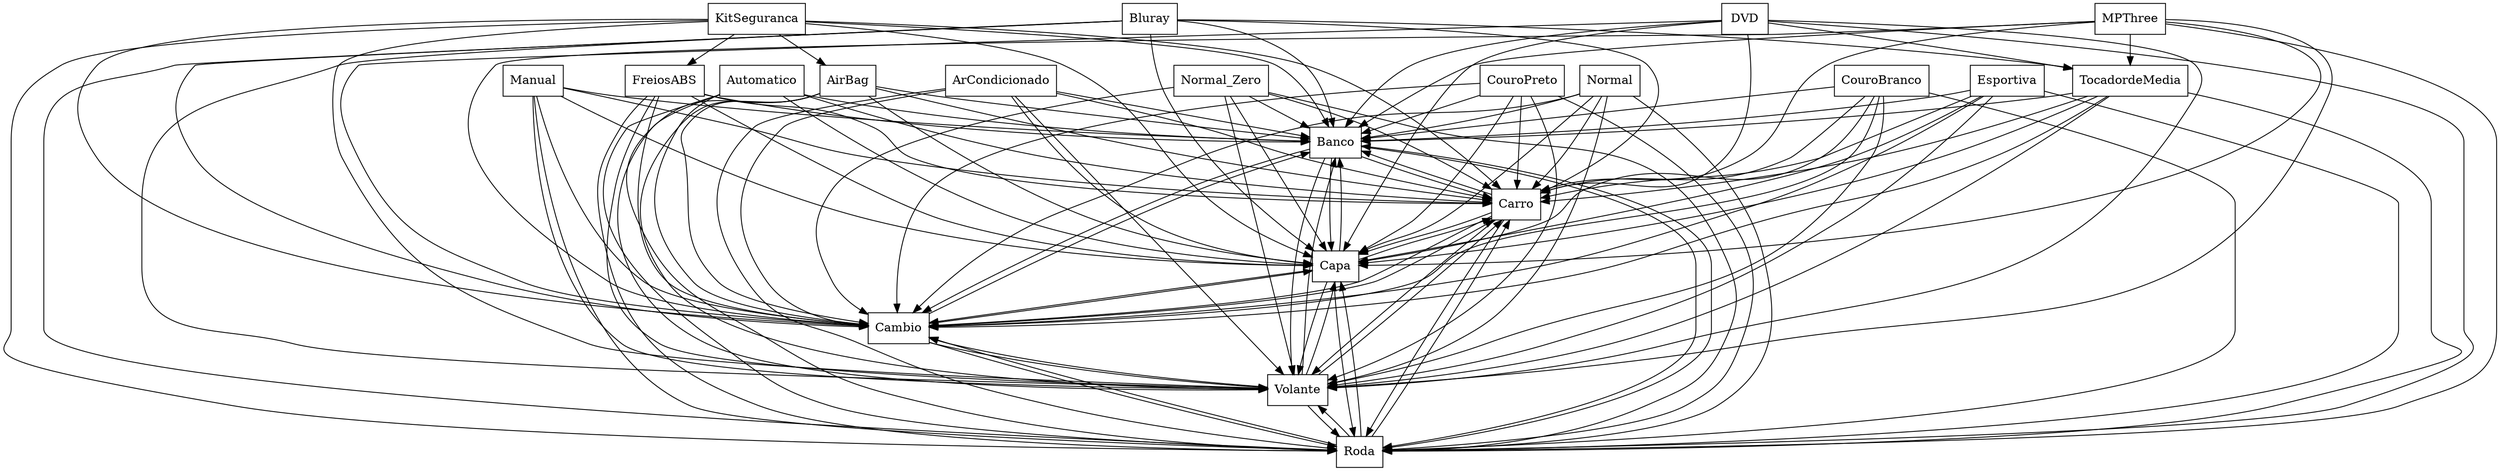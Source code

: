 digraph{
graph [rankdir=TB];
node [shape=box];
edge [arrowhead=normal];
0[label="ArCondicionado",]
1[label="TocadordeMedia",]
2[label="CouroPreto",]
3[label="MPThree",]
4[label="Manual",]
5[label="Banco",]
6[label="Carro",]
7[label="Automatico",]
8[label="Bluray",]
9[label="FreiosABS",]
10[label="Roda",]
11[label="Normal_Zero",]
12[label="Volante",]
13[label="DVD",]
14[label="AirBag",]
15[label="Normal",]
16[label="KitSeguranca",]
17[label="CouroBranco",]
18[label="Cambio",]
19[label="Esportiva",]
20[label="Capa",]
0->5[label="",]
0->6[label="",]
0->10[label="",]
0->12[label="",]
0->18[label="",]
0->20[label="",]
1->5[label="",]
1->6[label="",]
1->10[label="",]
1->12[label="",]
1->18[label="",]
1->20[label="",]
2->5[label="",]
2->6[label="",]
2->10[label="",]
2->12[label="",]
2->18[label="",]
2->20[label="",]
3->1[label="",]
3->5[label="",]
3->6[label="",]
3->10[label="",]
3->12[label="",]
3->18[label="",]
3->20[label="",]
4->5[label="",]
4->6[label="",]
4->10[label="",]
4->12[label="",]
4->18[label="",]
4->20[label="",]
5->6[label="",]
5->10[label="",]
5->12[label="",]
5->18[label="",]
5->20[label="",]
6->5[label="",]
6->10[label="",]
6->12[label="",]
6->18[label="",]
6->20[label="",]
7->5[label="",]
7->6[label="",]
7->10[label="",]
7->12[label="",]
7->18[label="",]
7->20[label="",]
8->1[label="",]
8->5[label="",]
8->6[label="",]
8->10[label="",]
8->12[label="",]
8->18[label="",]
8->20[label="",]
9->5[label="",]
9->6[label="",]
9->10[label="",]
9->12[label="",]
9->18[label="",]
9->20[label="",]
10->5[label="",]
10->6[label="",]
10->12[label="",]
10->18[label="",]
10->20[label="",]
11->5[label="",]
11->6[label="",]
11->10[label="",]
11->12[label="",]
11->18[label="",]
11->20[label="",]
12->5[label="",]
12->6[label="",]
12->10[label="",]
12->18[label="",]
12->20[label="",]
13->1[label="",]
13->5[label="",]
13->6[label="",]
13->10[label="",]
13->12[label="",]
13->18[label="",]
13->20[label="",]
14->5[label="",]
14->6[label="",]
14->10[label="",]
14->12[label="",]
14->18[label="",]
14->20[label="",]
15->5[label="",]
15->6[label="",]
15->10[label="",]
15->12[label="",]
15->18[label="",]
15->20[label="",]
16->5[label="",]
16->6[label="",]
16->9[label="",]
16->10[label="",]
16->12[label="",]
16->14[label="",]
16->18[label="",]
16->20[label="",]
17->5[label="",]
17->6[label="",]
17->10[label="",]
17->12[label="",]
17->18[label="",]
17->20[label="",]
18->5[label="",]
18->6[label="",]
18->10[label="",]
18->12[label="",]
18->20[label="",]
19->5[label="",]
19->6[label="",]
19->10[label="",]
19->12[label="",]
19->18[label="",]
19->20[label="",]
20->5[label="",]
20->6[label="",]
20->10[label="",]
20->12[label="",]
20->18[label="",]
}
